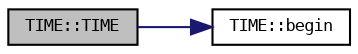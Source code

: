 digraph "TIME::TIME"
{
 // LATEX_PDF_SIZE
  bgcolor="transparent";
  edge [fontname="DejaVuSansMono",fontsize="8",labelfontname="DejaVuSansMono",labelfontsize="8"];
  node [fontname="DejaVuSansMono",fontsize="8",shape=record];
  rankdir="LR";
  Node1 [label="TIME::TIME",height=0.2,width=0.4,color="black", fillcolor="grey75", style="filled", fontcolor="black",tooltip="Instância da classe Time."];
  Node1 -> Node2 [color="midnightblue",fontsize="8",style="solid",fontname="DejaVuSansMono"];
  Node2 [label="TIME::begin",height=0.2,width=0.4,color="black",URL="$classTIME.html#a8cd98765b05a23aa7afe8fa5234b9695",tooltip=" "];
}
